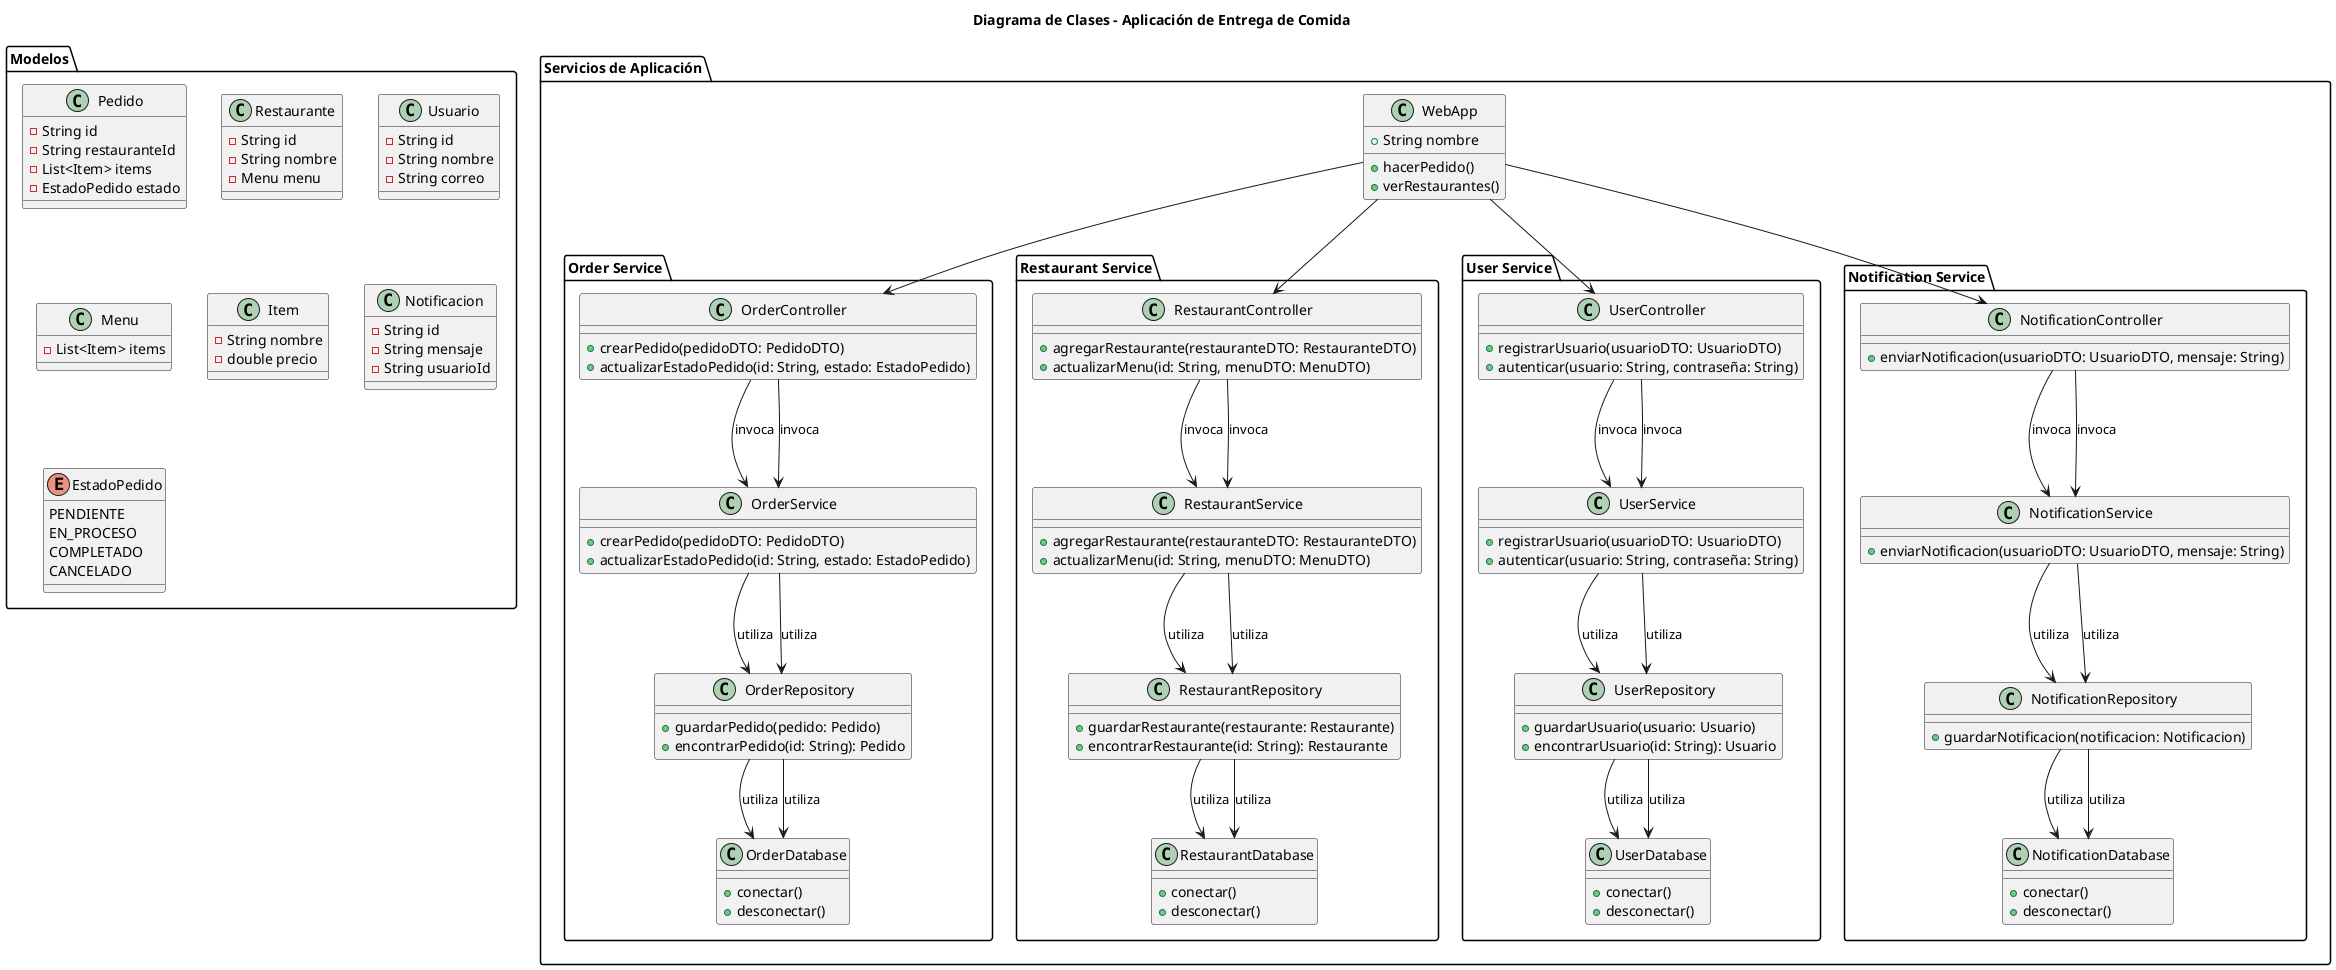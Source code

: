 @startuml
title Diagrama de Clases - Aplicación de Entrega de Comida

package "Servicios de Aplicación" {
    
    class WebApp {
        +String nombre
        +hacerPedido()
        +verRestaurantes()
    }


    package "Order Service" {
        class OrderController {
            +crearPedido(pedidoDTO: PedidoDTO)
            +actualizarEstadoPedido(id: String, estado: EstadoPedido)
        }
        
        class OrderService {
            +crearPedido(pedidoDTO: PedidoDTO)
            +actualizarEstadoPedido(id: String, estado: EstadoPedido)
        }
        
        class OrderRepository {
            +guardarPedido(pedido: Pedido)
            +encontrarPedido(id: String): Pedido
        }

        class OrderDatabase {
            +conectar()
            +desconectar()
        }
        
        OrderController --> OrderService : invoca
        OrderService --> OrderRepository : utiliza
        OrderRepository --> OrderDatabase : utiliza
    }
    
    package "Restaurant Service" {
        class RestaurantController {
            +agregarRestaurante(restauranteDTO: RestauranteDTO)
            +actualizarMenu(id: String, menuDTO: MenuDTO)
        }
        
        class RestaurantService {
            +agregarRestaurante(restauranteDTO: RestauranteDTO)
            +actualizarMenu(id: String, menuDTO: MenuDTO)
        }
        
        class RestaurantRepository {
            +guardarRestaurante(restaurante: Restaurante)
            +encontrarRestaurante(id: String): Restaurante
        }
        
        class RestaurantDatabase {
            +conectar()
            +desconectar()
        }
        
        RestaurantController --> RestaurantService : invoca
        RestaurantService --> RestaurantRepository : utiliza
        RestaurantRepository --> RestaurantDatabase : utiliza
    }
    
    package "User Service" {
        class UserController {
            +registrarUsuario(usuarioDTO: UsuarioDTO)
            +autenticar(usuario: String, contraseña: String)
        }
        
        class UserService {
            +registrarUsuario(usuarioDTO: UsuarioDTO)
            +autenticar(usuario: String, contraseña: String)
        }
        
        class UserRepository {
            +guardarUsuario(usuario: Usuario)
            +encontrarUsuario(id: String): Usuario
        }
        
        class UserDatabase {
            +conectar()
            +desconectar()
        }
        
        UserController --> UserService : invoca
        UserService --> UserRepository : utiliza
        UserRepository --> UserDatabase : utiliza
    }
    
    package "Notification Service" {
        class NotificationController {
            +enviarNotificacion(usuarioDTO: UsuarioDTO, mensaje: String)
        }
        
        class NotificationService {
            +enviarNotificacion(usuarioDTO: UsuarioDTO, mensaje: String)
        }
        
        class NotificationRepository {
            +guardarNotificacion(notificacion: Notificacion)
        }
        
        class NotificationDatabase {
            +conectar()
            +desconectar()
        }
        
        NotificationController --> NotificationService : invoca
        NotificationService --> NotificationRepository : utiliza
        NotificationRepository --> NotificationDatabase : utiliza
    }
}

package "Modelos" {
    class Pedido {
        -String id
        -String restauranteId
        -List<Item> items
        -EstadoPedido estado
    }

    class Restaurante {
        -String id
        -String nombre
        -Menu menu
    }

    class Usuario {
        -String id
        -String nombre
        -String correo
    }

    class Menu {
        -List<Item> items
    }

    class Item {
        -String nombre
        -double precio
    }

    class Notificacion {
        -String id
        -String mensaje
        -String usuarioId
    }

    enum EstadoPedido {
        PENDIENTE
        EN_PROCESO
        COMPLETADO
        CANCELADO
    }
}

WebApp --> OrderController
WebApp --> RestaurantController
WebApp --> NotificationController
WebApp --> UserController
OrderController --> OrderService : invoca
OrderService --> OrderRepository : utiliza
OrderRepository --> OrderDatabase : utiliza
RestaurantController --> RestaurantService : invoca
RestaurantService --> RestaurantRepository : utiliza
RestaurantRepository --> RestaurantDatabase : utiliza
UserController --> UserService : invoca
UserService --> UserRepository : utiliza
UserRepository --> UserDatabase : utiliza
NotificationController --> NotificationService : invoca
NotificationService --> NotificationRepository : utiliza
NotificationRepository --> NotificationDatabase : utiliza

@enduml
